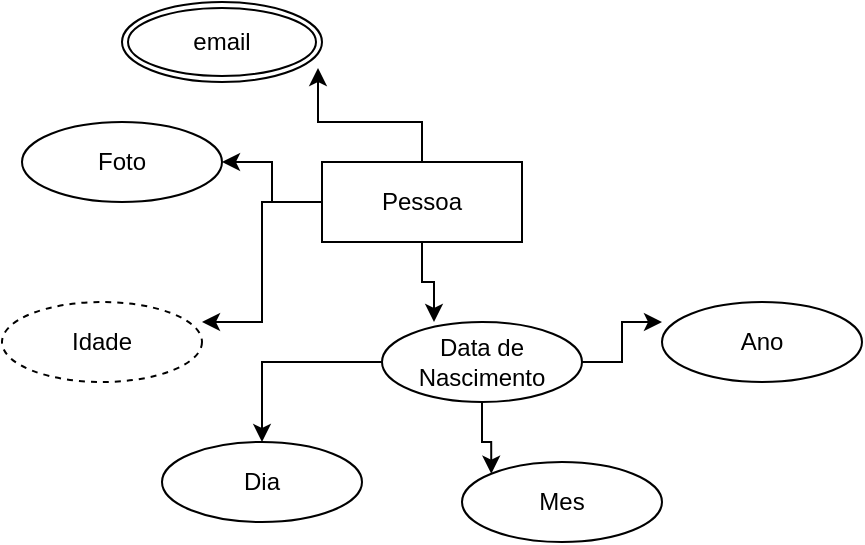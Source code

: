 <mxfile version="17.4.5" type="github"><diagram id="m27LijACRjWisXeR9z6p" name="Page-1"><mxGraphModel dx="827" dy="483" grid="1" gridSize="10" guides="1" tooltips="1" connect="1" arrows="1" fold="1" page="1" pageScale="1" pageWidth="827" pageHeight="1169" math="0" shadow="0"><root><mxCell id="0"/><mxCell id="1" parent="0"/><mxCell id="S30Q8tdorim46JoX9we_-12" style="edgeStyle=orthogonalEdgeStyle;rounded=0;orthogonalLoop=1;jettySize=auto;html=1;entryX=0.98;entryY=0.825;entryDx=0;entryDy=0;entryPerimeter=0;" edge="1" parent="1" source="S30Q8tdorim46JoX9we_-1" target="S30Q8tdorim46JoX9we_-3"><mxGeometry relative="1" as="geometry"/></mxCell><mxCell id="S30Q8tdorim46JoX9we_-13" style="edgeStyle=orthogonalEdgeStyle;rounded=0;orthogonalLoop=1;jettySize=auto;html=1;" edge="1" parent="1" source="S30Q8tdorim46JoX9we_-1" target="S30Q8tdorim46JoX9we_-4"><mxGeometry relative="1" as="geometry"/></mxCell><mxCell id="S30Q8tdorim46JoX9we_-15" style="edgeStyle=orthogonalEdgeStyle;rounded=0;orthogonalLoop=1;jettySize=auto;html=1;entryX=0.26;entryY=0;entryDx=0;entryDy=0;entryPerimeter=0;" edge="1" parent="1" source="S30Q8tdorim46JoX9we_-1" target="S30Q8tdorim46JoX9we_-8"><mxGeometry relative="1" as="geometry"/></mxCell><mxCell id="S30Q8tdorim46JoX9we_-20" style="edgeStyle=orthogonalEdgeStyle;rounded=0;orthogonalLoop=1;jettySize=auto;html=1;entryX=1;entryY=0.25;entryDx=0;entryDy=0;entryPerimeter=0;" edge="1" parent="1" source="S30Q8tdorim46JoX9we_-1" target="S30Q8tdorim46JoX9we_-5"><mxGeometry relative="1" as="geometry"/></mxCell><mxCell id="S30Q8tdorim46JoX9we_-1" value="Pessoa" style="whiteSpace=wrap;html=1;align=center;" vertex="1" parent="1"><mxGeometry x="360" y="230" width="100" height="40" as="geometry"/></mxCell><mxCell id="S30Q8tdorim46JoX9we_-3" value="email" style="ellipse;shape=doubleEllipse;margin=3;whiteSpace=wrap;html=1;align=center;" vertex="1" parent="1"><mxGeometry x="260" y="150" width="100" height="40" as="geometry"/></mxCell><mxCell id="S30Q8tdorim46JoX9we_-4" value="Foto" style="ellipse;whiteSpace=wrap;html=1;align=center;" vertex="1" parent="1"><mxGeometry x="210" y="210" width="100" height="40" as="geometry"/></mxCell><mxCell id="S30Q8tdorim46JoX9we_-5" value="Idade" style="ellipse;whiteSpace=wrap;html=1;align=center;dashed=1;" vertex="1" parent="1"><mxGeometry x="200" y="300" width="100" height="40" as="geometry"/></mxCell><mxCell id="S30Q8tdorim46JoX9we_-17" style="edgeStyle=orthogonalEdgeStyle;rounded=0;orthogonalLoop=1;jettySize=auto;html=1;entryX=0;entryY=0;entryDx=0;entryDy=0;" edge="1" parent="1" source="S30Q8tdorim46JoX9we_-8" target="S30Q8tdorim46JoX9we_-10"><mxGeometry relative="1" as="geometry"/></mxCell><mxCell id="S30Q8tdorim46JoX9we_-18" style="edgeStyle=orthogonalEdgeStyle;rounded=0;orthogonalLoop=1;jettySize=auto;html=1;entryX=0;entryY=0.25;entryDx=0;entryDy=0;entryPerimeter=0;" edge="1" parent="1" source="S30Q8tdorim46JoX9we_-8" target="S30Q8tdorim46JoX9we_-11"><mxGeometry relative="1" as="geometry"/></mxCell><mxCell id="S30Q8tdorim46JoX9we_-21" style="edgeStyle=orthogonalEdgeStyle;rounded=0;orthogonalLoop=1;jettySize=auto;html=1;entryX=0.5;entryY=0;entryDx=0;entryDy=0;" edge="1" parent="1" source="S30Q8tdorim46JoX9we_-8" target="S30Q8tdorim46JoX9we_-9"><mxGeometry relative="1" as="geometry"><mxPoint x="350" y="350" as="targetPoint"/></mxGeometry></mxCell><mxCell id="S30Q8tdorim46JoX9we_-8" value="Data de Nascimento" style="ellipse;whiteSpace=wrap;html=1;align=center;" vertex="1" parent="1"><mxGeometry x="390" y="310" width="100" height="40" as="geometry"/></mxCell><mxCell id="S30Q8tdorim46JoX9we_-9" value="Dia" style="ellipse;whiteSpace=wrap;html=1;align=center;" vertex="1" parent="1"><mxGeometry x="280" y="370" width="100" height="40" as="geometry"/></mxCell><mxCell id="S30Q8tdorim46JoX9we_-10" value="Mes" style="ellipse;whiteSpace=wrap;html=1;align=center;" vertex="1" parent="1"><mxGeometry x="430" y="380" width="100" height="40" as="geometry"/></mxCell><mxCell id="S30Q8tdorim46JoX9we_-11" value="Ano" style="ellipse;whiteSpace=wrap;html=1;align=center;" vertex="1" parent="1"><mxGeometry x="530" y="300" width="100" height="40" as="geometry"/></mxCell></root></mxGraphModel></diagram></mxfile>